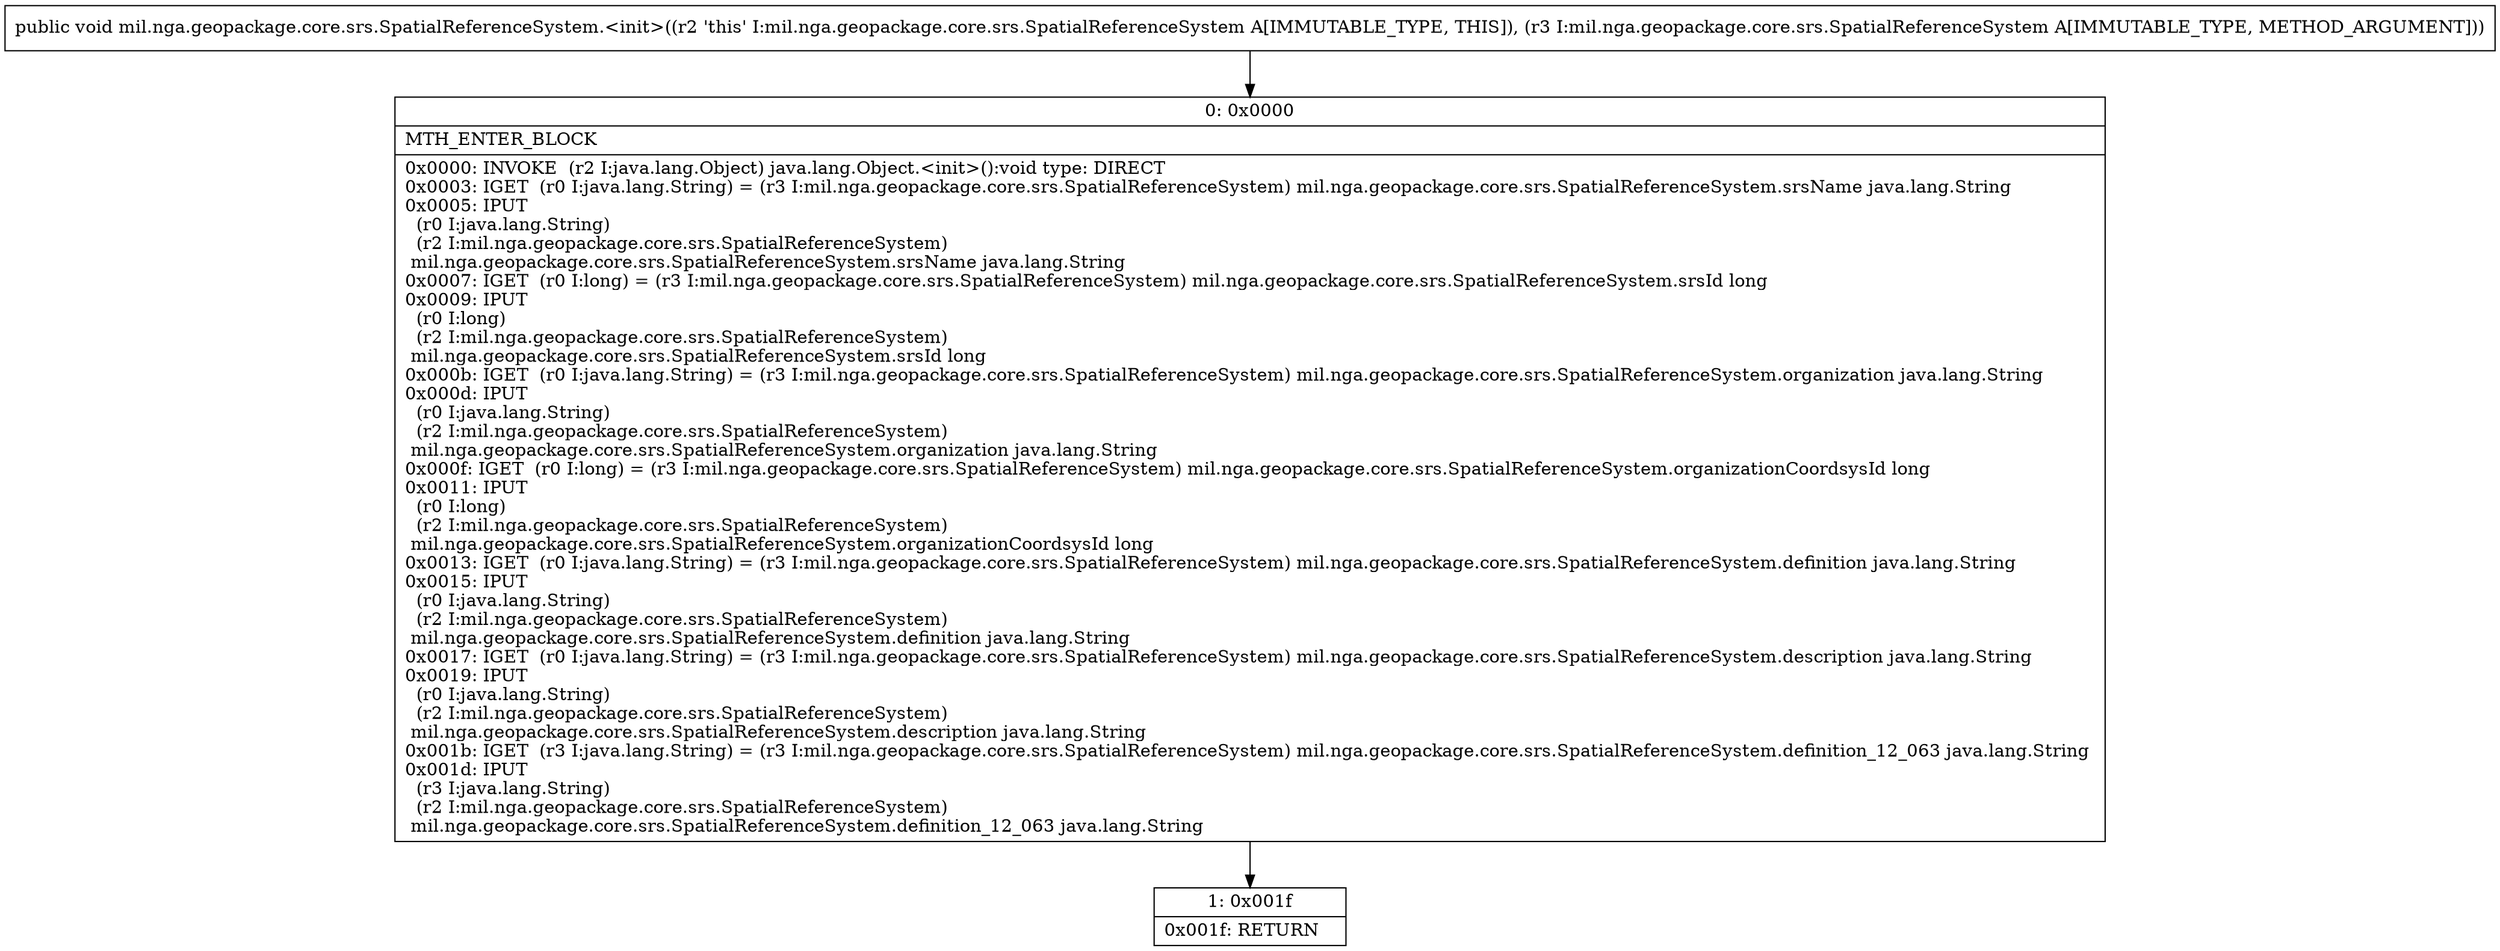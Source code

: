 digraph "CFG formil.nga.geopackage.core.srs.SpatialReferenceSystem.\<init\>(Lmil\/nga\/geopackage\/core\/srs\/SpatialReferenceSystem;)V" {
Node_0 [shape=record,label="{0\:\ 0x0000|MTH_ENTER_BLOCK\l|0x0000: INVOKE  (r2 I:java.lang.Object) java.lang.Object.\<init\>():void type: DIRECT \l0x0003: IGET  (r0 I:java.lang.String) = (r3 I:mil.nga.geopackage.core.srs.SpatialReferenceSystem) mil.nga.geopackage.core.srs.SpatialReferenceSystem.srsName java.lang.String \l0x0005: IPUT  \l  (r0 I:java.lang.String)\l  (r2 I:mil.nga.geopackage.core.srs.SpatialReferenceSystem)\l mil.nga.geopackage.core.srs.SpatialReferenceSystem.srsName java.lang.String \l0x0007: IGET  (r0 I:long) = (r3 I:mil.nga.geopackage.core.srs.SpatialReferenceSystem) mil.nga.geopackage.core.srs.SpatialReferenceSystem.srsId long \l0x0009: IPUT  \l  (r0 I:long)\l  (r2 I:mil.nga.geopackage.core.srs.SpatialReferenceSystem)\l mil.nga.geopackage.core.srs.SpatialReferenceSystem.srsId long \l0x000b: IGET  (r0 I:java.lang.String) = (r3 I:mil.nga.geopackage.core.srs.SpatialReferenceSystem) mil.nga.geopackage.core.srs.SpatialReferenceSystem.organization java.lang.String \l0x000d: IPUT  \l  (r0 I:java.lang.String)\l  (r2 I:mil.nga.geopackage.core.srs.SpatialReferenceSystem)\l mil.nga.geopackage.core.srs.SpatialReferenceSystem.organization java.lang.String \l0x000f: IGET  (r0 I:long) = (r3 I:mil.nga.geopackage.core.srs.SpatialReferenceSystem) mil.nga.geopackage.core.srs.SpatialReferenceSystem.organizationCoordsysId long \l0x0011: IPUT  \l  (r0 I:long)\l  (r2 I:mil.nga.geopackage.core.srs.SpatialReferenceSystem)\l mil.nga.geopackage.core.srs.SpatialReferenceSystem.organizationCoordsysId long \l0x0013: IGET  (r0 I:java.lang.String) = (r3 I:mil.nga.geopackage.core.srs.SpatialReferenceSystem) mil.nga.geopackage.core.srs.SpatialReferenceSystem.definition java.lang.String \l0x0015: IPUT  \l  (r0 I:java.lang.String)\l  (r2 I:mil.nga.geopackage.core.srs.SpatialReferenceSystem)\l mil.nga.geopackage.core.srs.SpatialReferenceSystem.definition java.lang.String \l0x0017: IGET  (r0 I:java.lang.String) = (r3 I:mil.nga.geopackage.core.srs.SpatialReferenceSystem) mil.nga.geopackage.core.srs.SpatialReferenceSystem.description java.lang.String \l0x0019: IPUT  \l  (r0 I:java.lang.String)\l  (r2 I:mil.nga.geopackage.core.srs.SpatialReferenceSystem)\l mil.nga.geopackage.core.srs.SpatialReferenceSystem.description java.lang.String \l0x001b: IGET  (r3 I:java.lang.String) = (r3 I:mil.nga.geopackage.core.srs.SpatialReferenceSystem) mil.nga.geopackage.core.srs.SpatialReferenceSystem.definition_12_063 java.lang.String \l0x001d: IPUT  \l  (r3 I:java.lang.String)\l  (r2 I:mil.nga.geopackage.core.srs.SpatialReferenceSystem)\l mil.nga.geopackage.core.srs.SpatialReferenceSystem.definition_12_063 java.lang.String \l}"];
Node_1 [shape=record,label="{1\:\ 0x001f|0x001f: RETURN   \l}"];
MethodNode[shape=record,label="{public void mil.nga.geopackage.core.srs.SpatialReferenceSystem.\<init\>((r2 'this' I:mil.nga.geopackage.core.srs.SpatialReferenceSystem A[IMMUTABLE_TYPE, THIS]), (r3 I:mil.nga.geopackage.core.srs.SpatialReferenceSystem A[IMMUTABLE_TYPE, METHOD_ARGUMENT])) }"];
MethodNode -> Node_0;
Node_0 -> Node_1;
}

